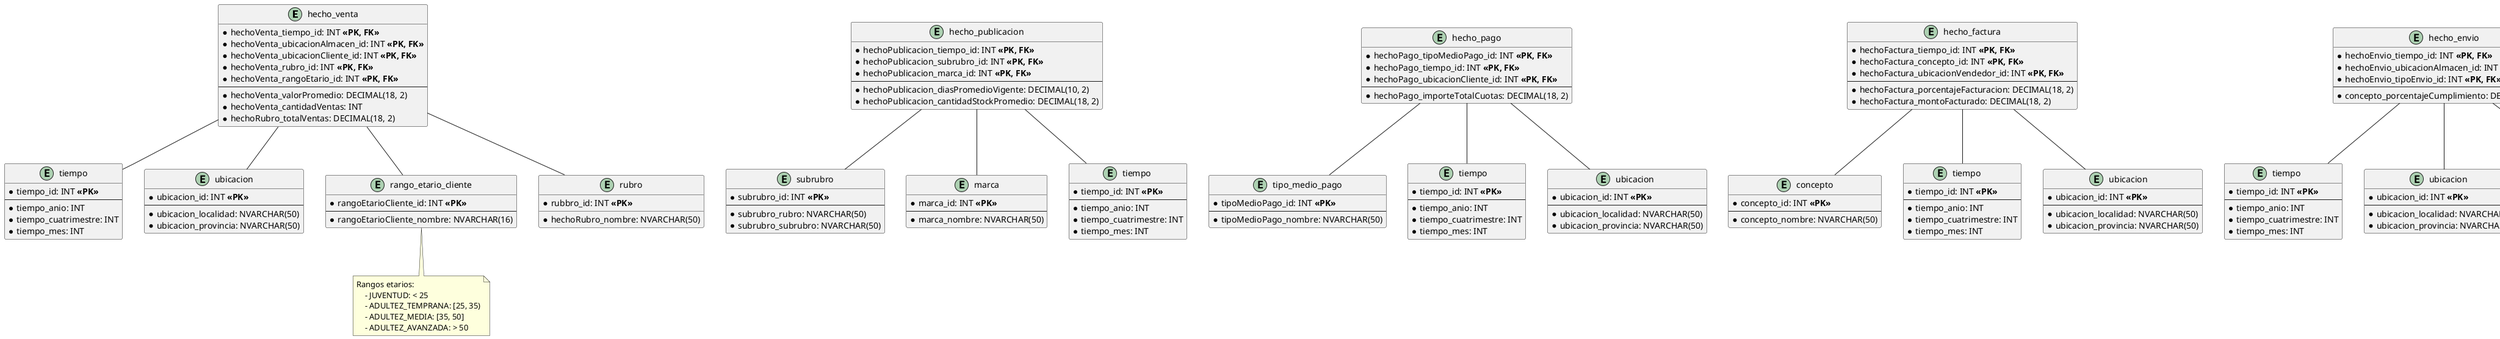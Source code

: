 @startuml  diagrama-entidad-relacion-BI.

/'
    Aclaraciones:
        - Considere no poner la palabra "dimensión" en los nombres de las tablas (por ejemplo, usar solo "tiempo" en lugar de "dimensión_tiempo"). Esto hace los nombres más cortos y claros. Además, el diagrama permite identificar fácilmente qué tablas son hechos y cuáles son dimensiones.

        - La consigna dice: "Se deberán considerar como mínimo las siguientes dimensiones, además de las que el alumno considere convenientes." Por eso, probablemente tengamos que agregar más dimensiones o hechos, o tal vez más atributos en algunas dimensiones.

        - Para avanzar, usé:
            - https://raw.githubusercontent.com/sebastiangilberto/utn-gdd-2c2022-tp/main/tp/der/der_BI.svg
            - Las diapositivas del profesor sobre el modelo de estrella, OLAP y DataWarehouse.

        - No estoy seguro sobre el rango horario y el rango etario. Puede que queden bien como están, tener un atributo para cada tipo o quizas se les ocurra otra idea.

        - Acuerdense de que los tipos datos deben ser los mismos de la tabla principal: "Todas las columnas creadas para las nuevas tablas deberán respetar los mismos tipos de datos de las columnas existentes en la tabla maestra."

        - Tengo dudas sobre si el "producto" debería ser un hecho o una dimensión, o si puede ser ambas cosas en distintas tablas. La misma duda tengo con "publicación".
'/


'----------------------------------
'---------- HECHO VENTA -----------
'----------------------------------

entity "hecho_venta" {
  * hechoVenta_tiempo_id: INT **<<PK, FK>>**
  * hechoVenta_ubicacionAlmacen_id: INT **<<PK, FK>>**
  * hechoVenta_ubicacionCliente_id: INT **<<PK, FK>>**
  * hechoVenta_rubro_id: INT **<<PK, FK>>**
  * hechoVenta_rangoEtario_id: INT **<<PK, FK>>**
  --
    * hechoVenta_valorPromedio: DECIMAL(18, 2)
    * hechoVenta_cantidadVentas: INT
    * hechoRubro_totalVentas: DECIMAL(18, 2)
}

entity "tiempo" {
  * tiempo_id: INT **<<PK>>**
  --
    * tiempo_anio: INT  
    * tiempo_cuatrimestre: INT
    * tiempo_mes: INT
}

entity "ubicacion" {
  * ubicacion_id: INT **<<PK>>**
  --
    * ubicacion_localidad: NVARCHAR(50)
    * ubicacion_provincia: NVARCHAR(50)
}

entity "rango_etario_cliente" {
  * rangoEtarioCliente_id: INT **<<PK>>**
  --
    * rangoEtarioCliente_nombre: NVARCHAR(16)
}
note bottom
    Rangos etarios: 
        - JUVENTUD: < 25
        - ADULTEZ_TEMPRANA: [25, 35)
        - ADULTEZ_MEDIA: [35, 50]
        - ADULTEZ_AVANZADA: > 50
end note


entity "rubro" {
  * rubbro_id: INT **<<PK>>**
    * hechoRubro_nombre: NVARCHAR(50)
}

hecho_venta -- "tiempo"
hecho_venta -- "ubicacion"
hecho_venta -- "rango_etario_cliente"
hecho_venta -- "rubro"


'----------------------------------
'------- HECHO PUBLICACION --------
'----------------------------------

entity "hecho_publicacion" {
  * hechoPublicacion_tiempo_id: INT **<<PK, FK>>**
  * hechoPublicacion_subrubro_id: INT **<<PK, FK>>**
  * hechoPublicacion_marca_id: INT **<<PK, FK>>**
  --
    * hechoPublicacion_diasPromedioVigente: DECIMAL(10, 2)
    * hechoPublicacion_cantidadStockPromedio: DECIMAL(18, 2)
}

entity "subrubro" {
  * subrubro_id: INT **<<PK>>**
  --
    * subrubro_rubro: NVARCHAR(50)
    * subrubro_subrubro: NVARCHAR(50)
}

entity "marca" {
  * marca_id: INT **<<PK>>**
  --
    * marca_nombre: NVARCHAR(50)
}

entity "tiempo " {
  * tiempo_id: INT **<<PK>>**
  --
    * tiempo_anio: INT  
    * tiempo_cuatrimestre: INT
    * tiempo_mes: INT
}

hecho_publicacion -- "tiempo "
hecho_publicacion -- "subrubro"
hecho_publicacion -- "marca"


'----------------------------------
'----------- HECHO PAGO -----------
'----------------------------------

entity "hecho_pago" {
  * hechoPago_tipoMedioPago_id: INT **<<PK, FK>>**
  * hechoPago_tiempo_id: INT **<<PK, FK>>**
  * hechoPago_ubicacionCliente_id: INT **<<PK, FK>>**
  --
    * hechoPago_importeTotalCuotas: DECIMAL(18, 2)
}

entity "tipo_medio_pago" {
  * tipoMedioPago_id: INT **<<PK>>**
  --
    * tipoMedioPago_nombre: NVARCHAR(50)
}

entity "tiempo   " {
  * tiempo_id: INT **<<PK>>**
  --
    * tiempo_anio: INT  
    * tiempo_cuatrimestre: INT
    * tiempo_mes: INT
}

entity "ubicacion  " {
  * ubicacion_id: INT **<<PK>>**
  --
    * ubicacion_localidad: NVARCHAR(50)
    * ubicacion_provincia: NVARCHAR(50)
}

hecho_pago -- "tipo_medio_pago"
hecho_pago -- "tiempo   "
hecho_pago -- "ubicacion  "


'----------------------------------
'--------- HECHO FACTURA ----------
'----------------------------------

entity "hecho_factura" {
  * hechoFactura_tiempo_id: INT **<<PK, FK>>**
  * hechoFactura_concepto_id: INT **<<PK, FK>>**
  * hechoFactura_ubicacionVendedor_id: INT **<<PK, FK>>**
  --
    * hechoFactura_porcentajeFacturacion: DECIMAL(18, 2)
    * hechoFactura_montoFacturado: DECIMAL(18, 2)
}

entity "concepto" {
  * concepto_id: INT **<<PK>>**
  --
    * concepto_nombre: NVARCHAR(50)
}

entity "tiempo     " {
  * tiempo_id: INT **<<PK>>**
  --
    * tiempo_anio: INT  
    * tiempo_cuatrimestre: INT
    * tiempo_mes: INT
}

entity "ubicacion    " {
  * ubicacion_id: INT **<<PK>>**
  --
    * ubicacion_localidad: NVARCHAR(50)
    * ubicacion_provincia: NVARCHAR(50)
}

hecho_factura -- "tiempo     "
hecho_factura -- "concepto"
hecho_factura -- "ubicacion    "


'----------------------------------
'---------- HECHO ENVIO -----------
'----------------------------------

entity "hecho_envio" {
  * hechoEnvio_tiempo_id: INT **<<PK, FK>>**
  * hechoEnvio_ubicacionAlmacen_id: INT **<<PK, FK>>**
  * hechoEnvio_tipoEnvio_id: INT **<<PK, FK>>**
  --
    * concepto_porcentajeCumplimiento: DECIMAL(18, 2)
}

entity "tiempo      " {
  * tiempo_id: INT **<<PK>>**
  --
    * tiempo_anio: INT  
    * tiempo_cuatrimestre: INT
    * tiempo_mes: INT
}

entity "ubicacion     " {
  * ubicacion_id: INT **<<PK>>**
  --
    * ubicacion_localidad: NVARCHAR(50)
    * ubicacion_provincia: NVARCHAR(50)
}

entity "tipo_envio" {
  * tipoEnvio_id: INT **<<PK>>**
  --
    * tipoEnvio_nombre: NVARCHAR(50)
}

hecho_envio -- "tiempo      "
hecho_envio -- "ubicacion     "
hecho_envio -- "tipo_envio"


'----------------------------------
'--------- HECHO LOCALIDAD --------
'----------------------------------

entity "hecho_localidad" {
  * hechoLocalidad_ubicacionCliente_id: INT **<<PK, FK>>**
  --
    * hechoLocalidad_costoEnvio: DECIMAL(18, 2)
}

entity "ubicacion      " {
  * ubicacion_id: INT **<<PK>>**
  --
    * ubicacion_localidad: NVARCHAR(50)
    * ubicacion_provincia: NVARCHAR(50)
}

hecho_localidad -- "ubicacion      "

@enduml 